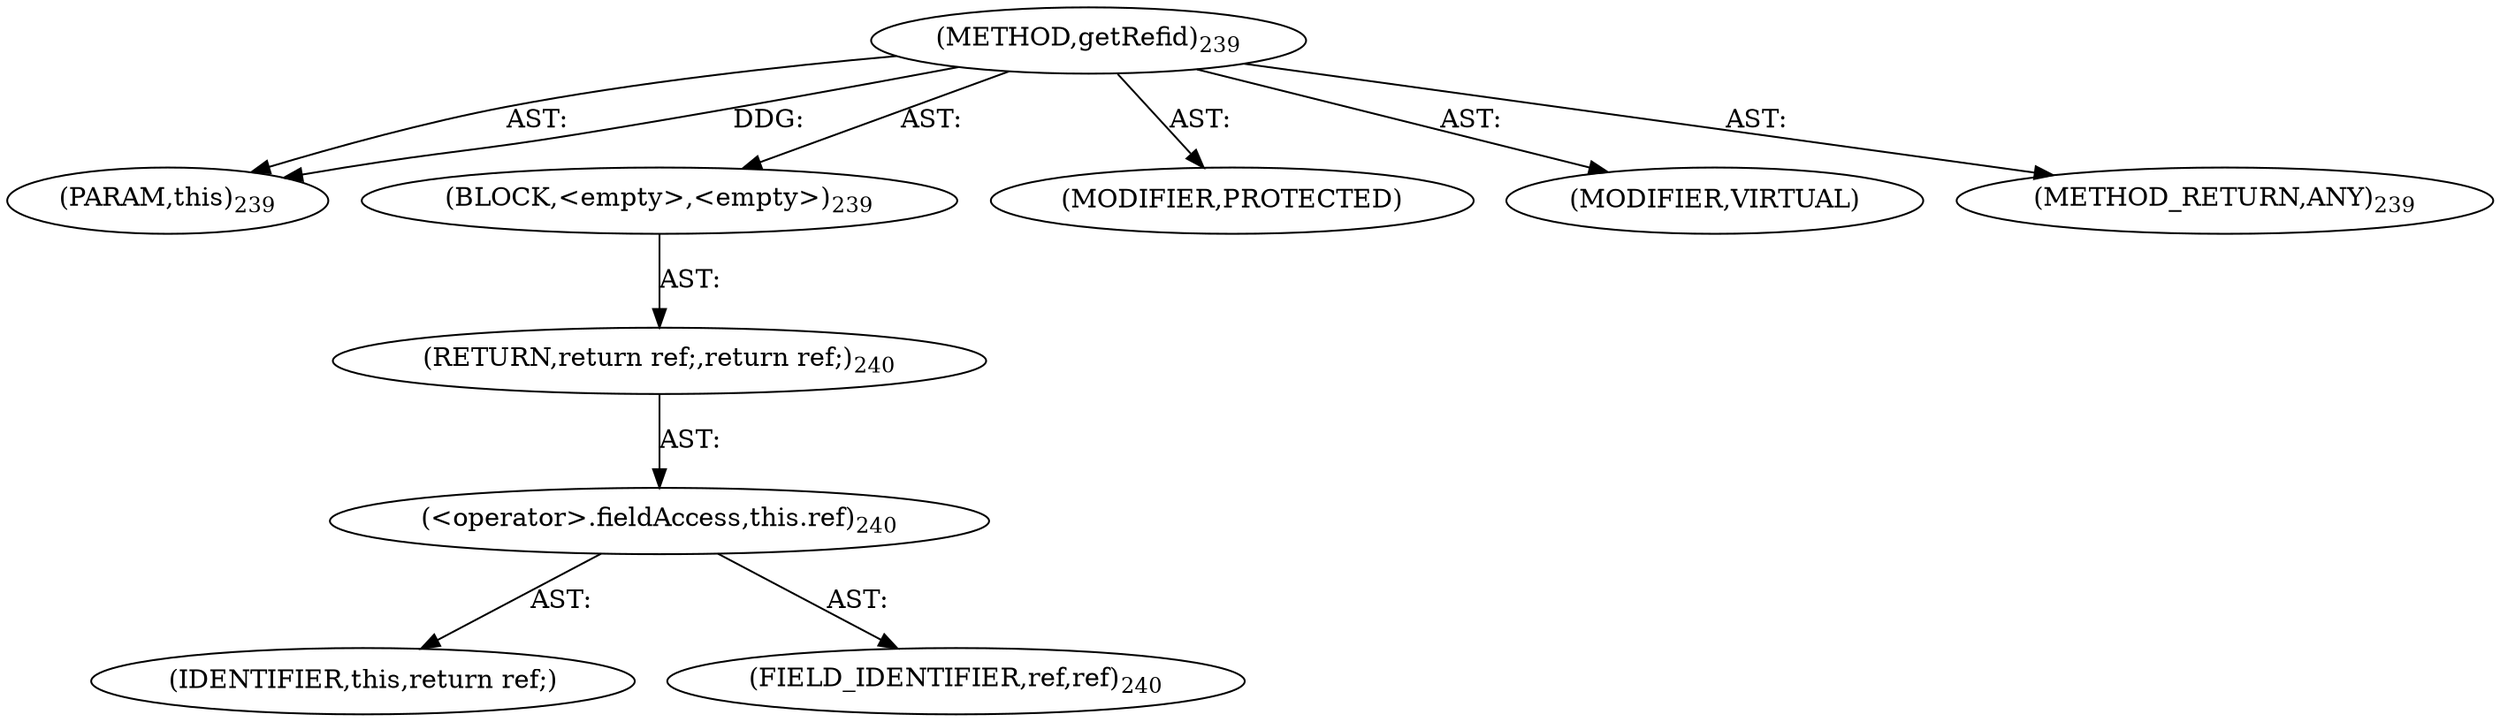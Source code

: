 digraph "getRefid" {  
"111669149707" [label = <(METHOD,getRefid)<SUB>239</SUB>> ]
"115964117012" [label = <(PARAM,this)<SUB>239</SUB>> ]
"25769803798" [label = <(BLOCK,&lt;empty&gt;,&lt;empty&gt;)<SUB>239</SUB>> ]
"146028888072" [label = <(RETURN,return ref;,return ref;)<SUB>240</SUB>> ]
"30064771137" [label = <(&lt;operator&gt;.fieldAccess,this.ref)<SUB>240</SUB>> ]
"68719476796" [label = <(IDENTIFIER,this,return ref;)> ]
"55834574861" [label = <(FIELD_IDENTIFIER,ref,ref)<SUB>240</SUB>> ]
"133143986201" [label = <(MODIFIER,PROTECTED)> ]
"133143986202" [label = <(MODIFIER,VIRTUAL)> ]
"128849018891" [label = <(METHOD_RETURN,ANY)<SUB>239</SUB>> ]
  "111669149707" -> "115964117012"  [ label = "AST: "] 
  "111669149707" -> "25769803798"  [ label = "AST: "] 
  "111669149707" -> "133143986201"  [ label = "AST: "] 
  "111669149707" -> "133143986202"  [ label = "AST: "] 
  "111669149707" -> "128849018891"  [ label = "AST: "] 
  "25769803798" -> "146028888072"  [ label = "AST: "] 
  "146028888072" -> "30064771137"  [ label = "AST: "] 
  "30064771137" -> "68719476796"  [ label = "AST: "] 
  "30064771137" -> "55834574861"  [ label = "AST: "] 
  "111669149707" -> "115964117012"  [ label = "DDG: "] 
}
